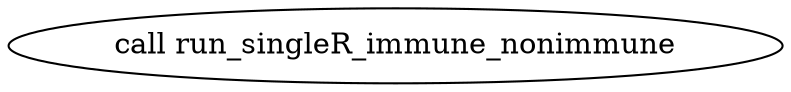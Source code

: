 digraph singleR_immune_nonimmune {
  #rankdir=LR;
  compound=true;

  # Links
  

  # Nodes
  CALL_run_singleR_immune_nonimmune [label="call run_singleR_immune_nonimmune"]
}
